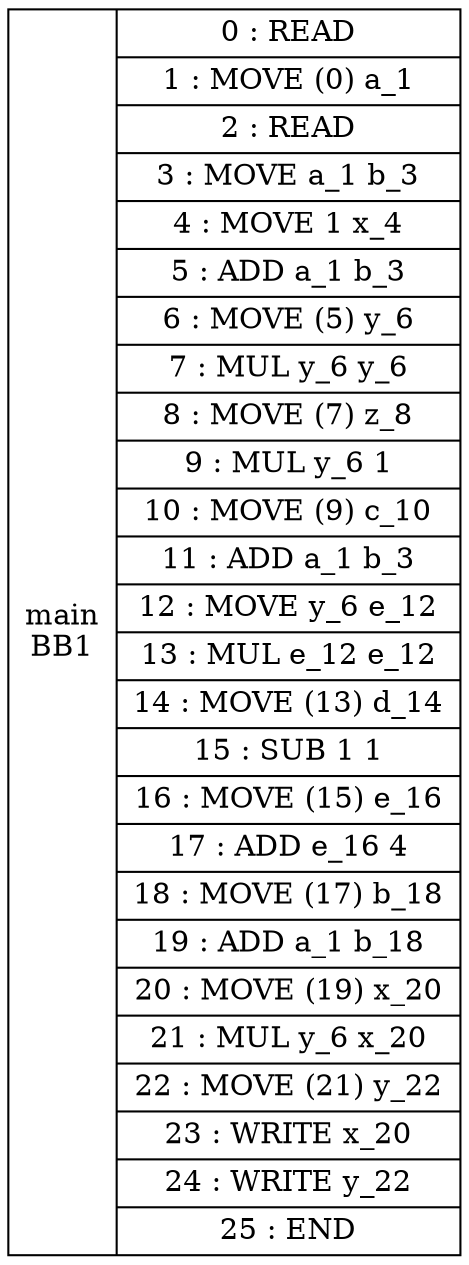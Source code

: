 digraph G {
BB1[shape=record, label="<b>main\nBB1|{0 : READ |1 : MOVE (0) a_1 |2 : READ |3 : MOVE a_1 b_3 |4 : MOVE 1 x_4 |5 : ADD a_1 b_3 |6 : MOVE (5) y_6 |7 : MUL y_6 y_6 |8 : MOVE (7) z_8 |9 : MUL y_6 1 |10 : MOVE (9) c_10 |11 : ADD a_1 b_3 |12 : MOVE y_6 e_12 |13 : MUL e_12 e_12 |14 : MOVE (13) d_14 |15 : SUB 1 1 |16 : MOVE (15) e_16 |17 : ADD e_16 4 |18 : MOVE (17) b_18 |19 : ADD a_1 b_18 |20 : MOVE (19) x_20 |21 : MUL y_6 x_20 |22 : MOVE (21) y_22 |23 : WRITE x_20 |24 : WRITE y_22 |25 : END }"];
}